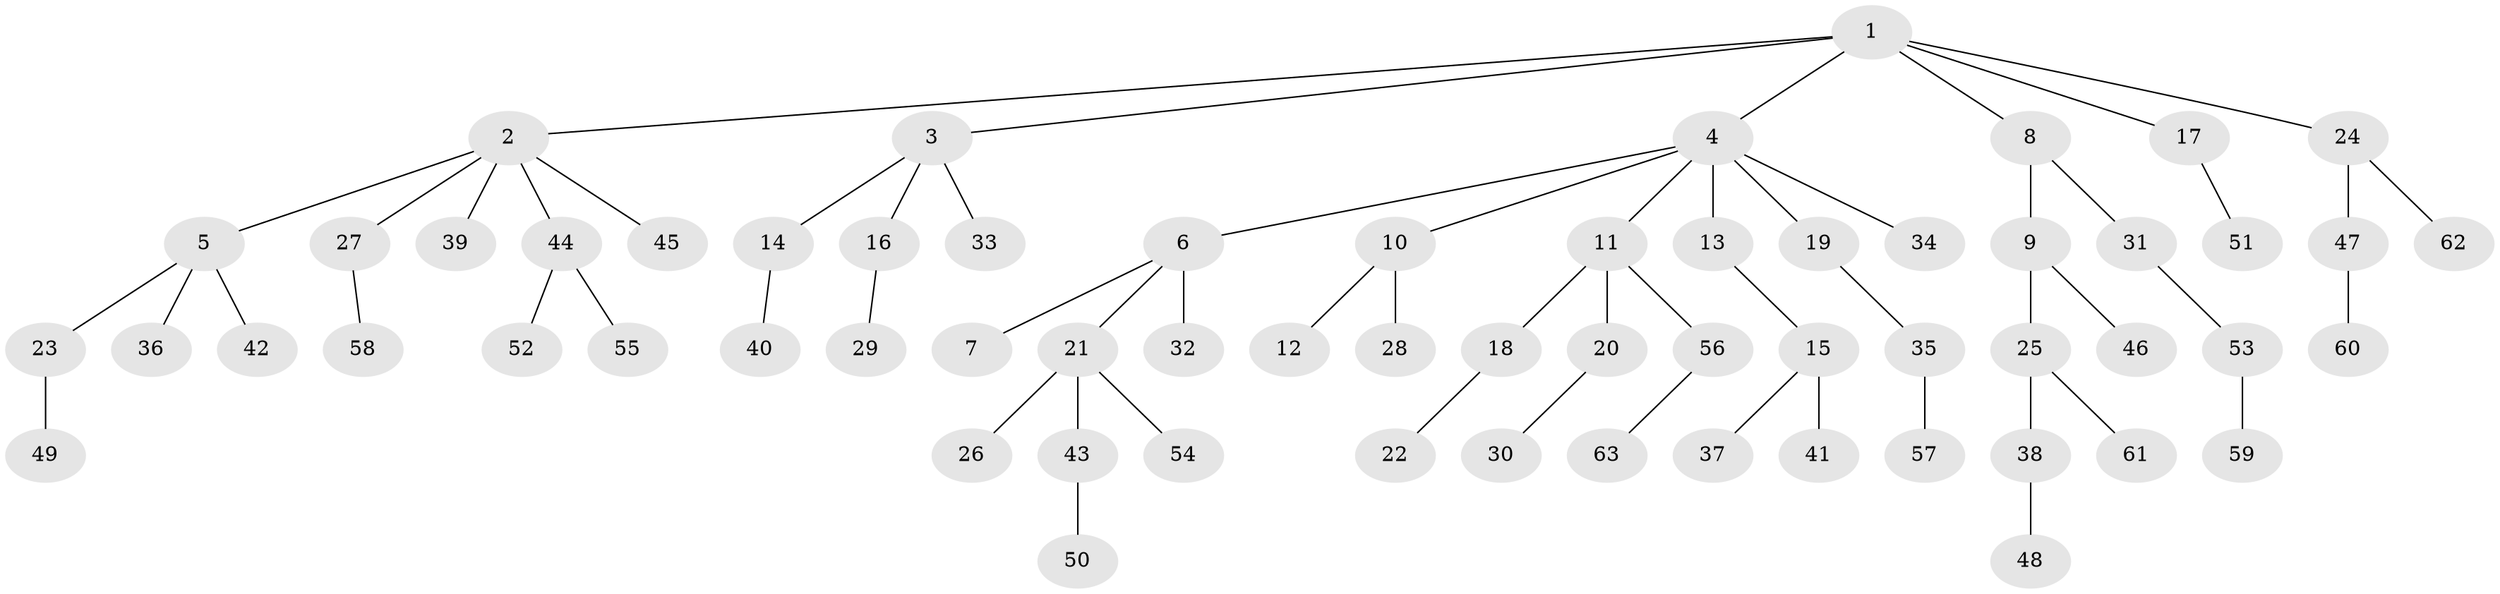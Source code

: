 // Generated by graph-tools (version 1.1) at 2025/26/03/09/25 03:26:31]
// undirected, 63 vertices, 62 edges
graph export_dot {
graph [start="1"]
  node [color=gray90,style=filled];
  1;
  2;
  3;
  4;
  5;
  6;
  7;
  8;
  9;
  10;
  11;
  12;
  13;
  14;
  15;
  16;
  17;
  18;
  19;
  20;
  21;
  22;
  23;
  24;
  25;
  26;
  27;
  28;
  29;
  30;
  31;
  32;
  33;
  34;
  35;
  36;
  37;
  38;
  39;
  40;
  41;
  42;
  43;
  44;
  45;
  46;
  47;
  48;
  49;
  50;
  51;
  52;
  53;
  54;
  55;
  56;
  57;
  58;
  59;
  60;
  61;
  62;
  63;
  1 -- 2;
  1 -- 3;
  1 -- 4;
  1 -- 8;
  1 -- 17;
  1 -- 24;
  2 -- 5;
  2 -- 27;
  2 -- 39;
  2 -- 44;
  2 -- 45;
  3 -- 14;
  3 -- 16;
  3 -- 33;
  4 -- 6;
  4 -- 10;
  4 -- 11;
  4 -- 13;
  4 -- 19;
  4 -- 34;
  5 -- 23;
  5 -- 36;
  5 -- 42;
  6 -- 7;
  6 -- 21;
  6 -- 32;
  8 -- 9;
  8 -- 31;
  9 -- 25;
  9 -- 46;
  10 -- 12;
  10 -- 28;
  11 -- 18;
  11 -- 20;
  11 -- 56;
  13 -- 15;
  14 -- 40;
  15 -- 37;
  15 -- 41;
  16 -- 29;
  17 -- 51;
  18 -- 22;
  19 -- 35;
  20 -- 30;
  21 -- 26;
  21 -- 43;
  21 -- 54;
  23 -- 49;
  24 -- 47;
  24 -- 62;
  25 -- 38;
  25 -- 61;
  27 -- 58;
  31 -- 53;
  35 -- 57;
  38 -- 48;
  43 -- 50;
  44 -- 52;
  44 -- 55;
  47 -- 60;
  53 -- 59;
  56 -- 63;
}
